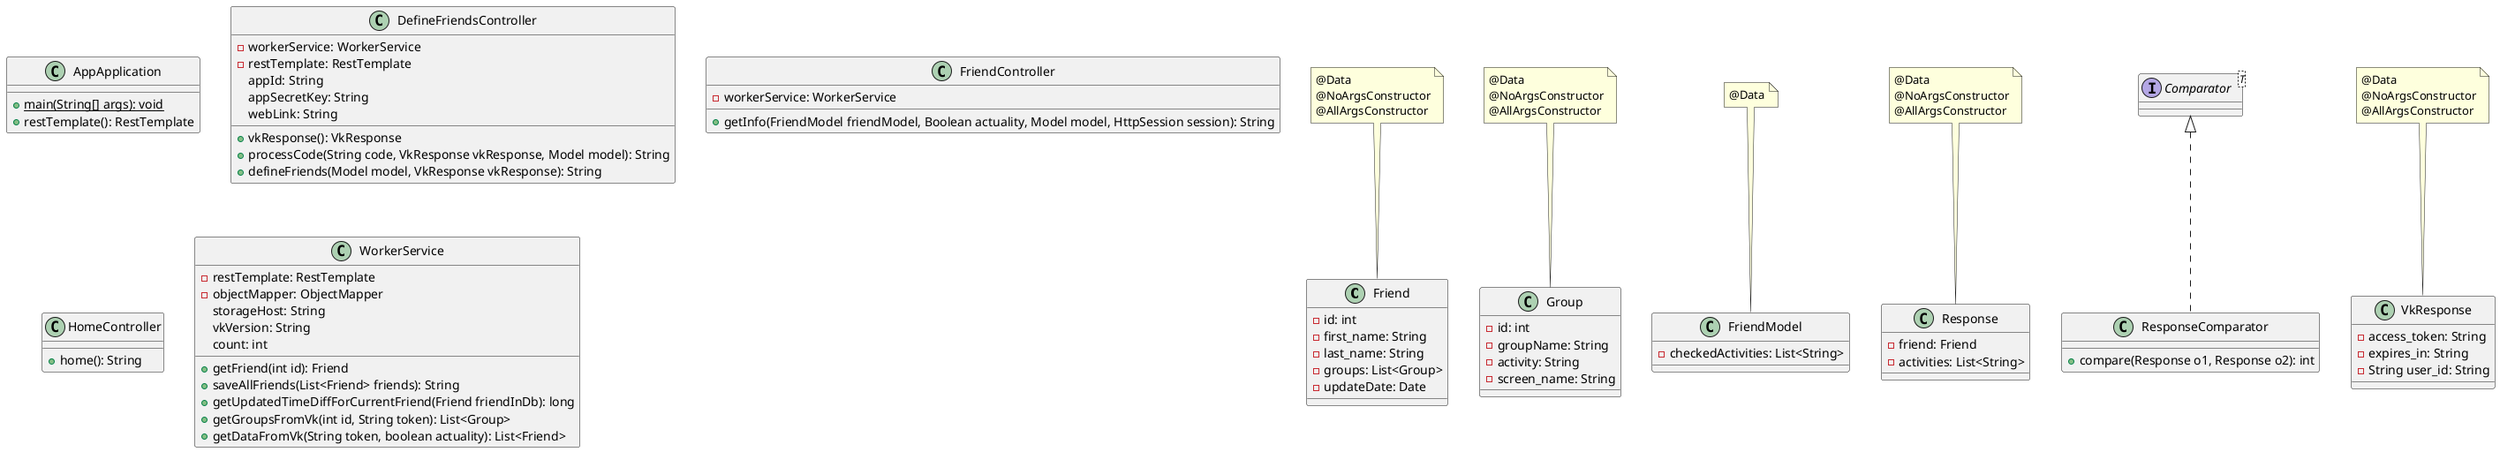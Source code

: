 @startuml
class Friend{
    - id: int
    - first_name: String
    - last_name: String
    - groups: List<Group>
    - updateDate: Date
}
note top: @Data\n@NoArgsConstructor\n@AllArgsConstructor

class Group{
    - id: int
    - groupName: String
    - activity: String
    - screen_name: String
}
note top: @Data\n@NoArgsConstructor\n@AllArgsConstructor

class AppApplication{
    + {static}  main(String[] args): void
    + restTemplate(): RestTemplate
}

class DefineFriendsController {
    - workerService: WorkerService
    - restTemplate: RestTemplate
    appId: String
    appSecretKey: String
    webLink: String
    + vkResponse(): VkResponse
    + processCode(String code, VkResponse vkResponse, Model model): String
    + defineFriends(Model model, VkResponse vkResponse): String
}

class FriendController {
    - workerService: WorkerService
    + getInfo(FriendModel friendModel, Boolean actuality, Model model, HttpSession session): String
}

class FriendModel {
    - checkedActivities: List<String>
}
note top: @Data

class HomeController {
    + home(): String
}

class Response {
    - friend: Friend
    - activities: List<String>
}
note top: @Data\n@NoArgsConstructor\n@AllArgsConstructor

class ResponseComparator {
    + compare(Response o1, Response o2): int
}

class VkResponse {
     - access_token: String
     - expires_in: String
     - String user_id: String
}
note top: @Data\n@NoArgsConstructor\n@AllArgsConstructor


class WorkerService {
     - restTemplate: RestTemplate
     - objectMapper: ObjectMapper
     storageHost: String
     vkVersion: String
     count: int

     + getFriend(int id): Friend
     + saveAllFriends(List<Friend> friends): String
     + getUpdatedTimeDiffForCurrentFriend(Friend friendInDb): long
     + getGroupsFromVk(int id, String token): List<Group>
     + getDataFromVk(String token, boolean actuality): List<Friend>


}
interface Comparator<T>{

}

Comparator <|.. ResponseComparator

@enduml